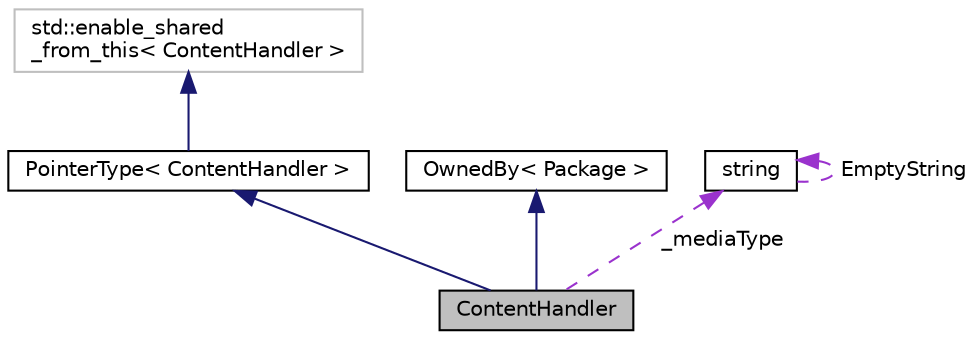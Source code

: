digraph "ContentHandler"
{
  edge [fontname="Helvetica",fontsize="10",labelfontname="Helvetica",labelfontsize="10"];
  node [fontname="Helvetica",fontsize="10",shape=record];
  Node1 [label="ContentHandler",height=0.2,width=0.4,color="black", fillcolor="grey75", style="filled" fontcolor="black"];
  Node2 -> Node1 [dir="back",color="midnightblue",fontsize="10",style="solid",fontname="Helvetica"];
  Node2 [label="PointerType\< ContentHandler \>",height=0.2,width=0.4,color="black", fillcolor="white", style="filled",URL="$class_pointer_type.xhtml"];
  Node3 -> Node2 [dir="back",color="midnightblue",fontsize="10",style="solid",fontname="Helvetica"];
  Node3 [label="std::enable_shared\l_from_this\< ContentHandler \>",height=0.2,width=0.4,color="grey75", fillcolor="white", style="filled"];
  Node4 -> Node1 [dir="back",color="midnightblue",fontsize="10",style="solid",fontname="Helvetica"];
  Node4 [label="OwnedBy\< Package \>",height=0.2,width=0.4,color="black", fillcolor="white", style="filled",URL="$class_owned_by.xhtml"];
  Node5 -> Node1 [dir="back",color="darkorchid3",fontsize="10",style="dashed",label=" _mediaType" ,fontname="Helvetica"];
  Node5 [label="string",height=0.2,width=0.4,color="black", fillcolor="white", style="filled",URL="$classstring.xhtml"];
  Node5 -> Node5 [dir="back",color="darkorchid3",fontsize="10",style="dashed",label=" EmptyString" ,fontname="Helvetica"];
}
